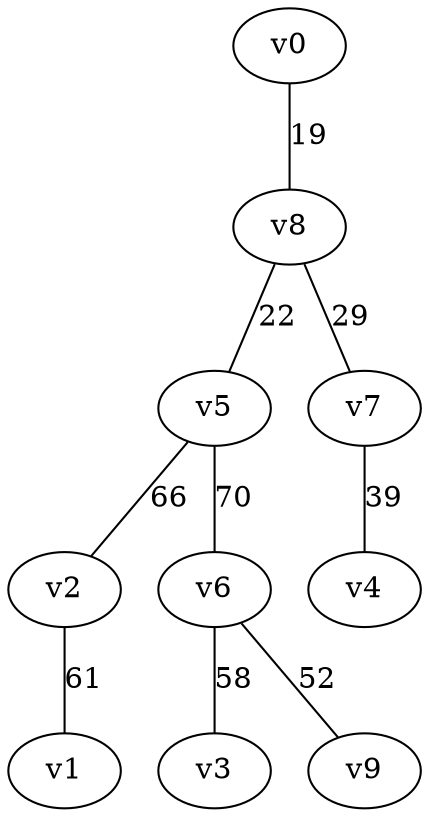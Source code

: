 graph gn10_mst_p {
v2 -- v1 [label = "61"];
v5 -- v2 [label = "66"];
v6 -- v3 [label = "58"];
v7 -- v4 [label = "39"];
v8 -- v5 [label = "22"];
v5 -- v6 [label = "70"];
v8 -- v7 [label = "29"];
v0 -- v8 [label = "19"];
v6 -- v9 [label = "52"];
}
